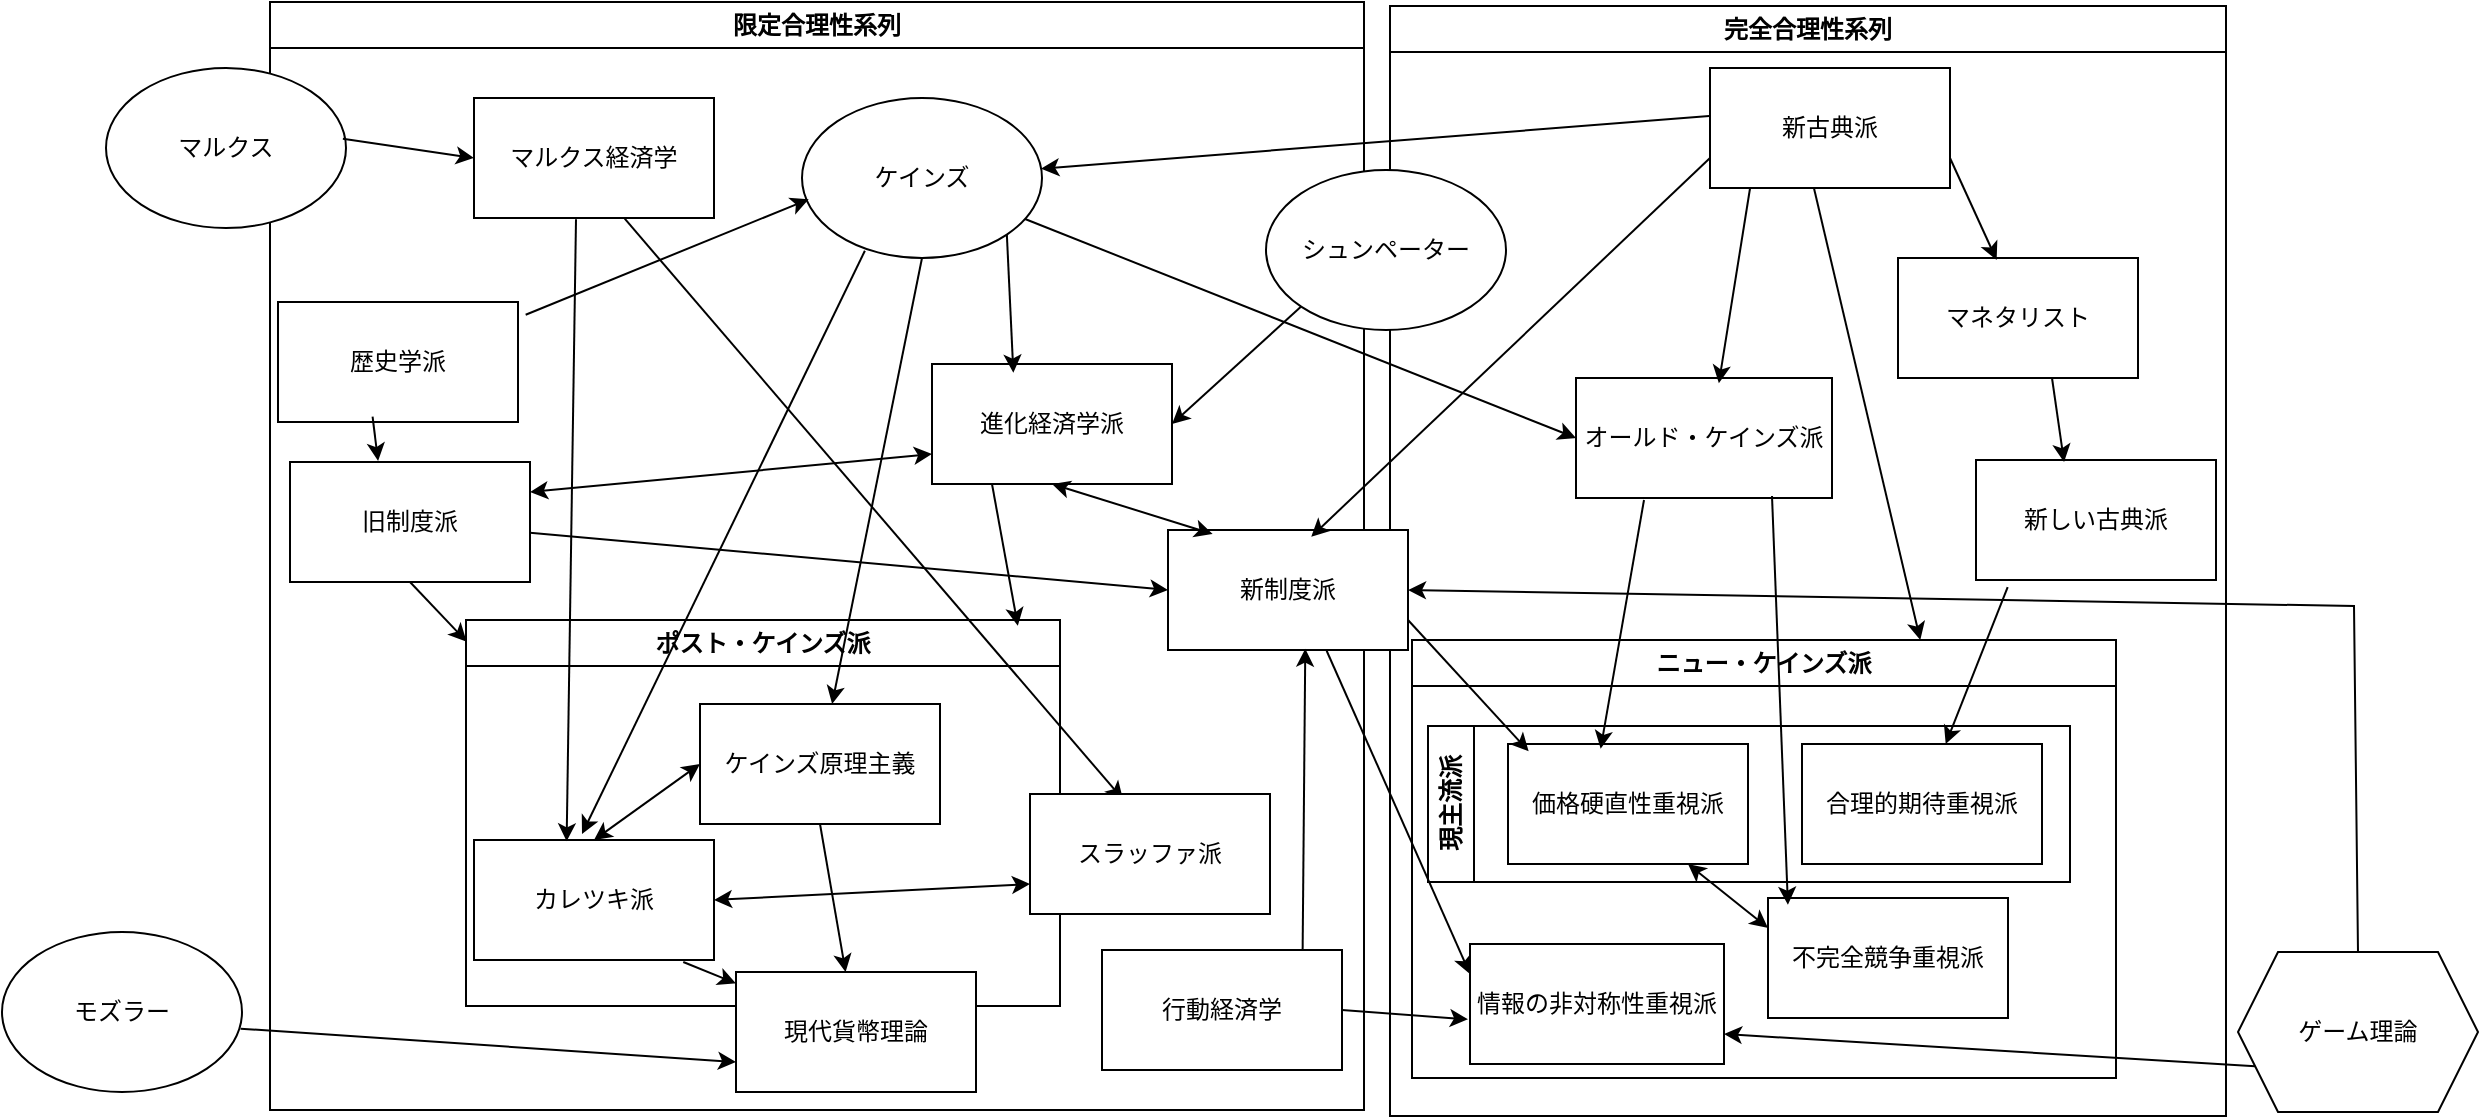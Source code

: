 <mxfile version="26.0.11">
  <diagram name="ページ1" id="boBP_XGhJ_DgbDZFJ40Q">
    <mxGraphModel dx="2206" dy="1002" grid="0" gridSize="10" guides="1" tooltips="1" connect="1" arrows="1" fold="1" page="0" pageScale="1" pageWidth="827" pageHeight="1169" math="0" shadow="0">
      <root>
        <mxCell id="0" />
        <mxCell id="1" parent="0" />
        <mxCell id="AHDUkJMj8YiW-9V-rh8S-30" value="ポスト・ケインズ派" style="swimlane;whiteSpace=wrap;html=1;" parent="1" vertex="1">
          <mxGeometry x="-375" y="216" width="297" height="193" as="geometry" />
        </mxCell>
        <mxCell id="AHDUkJMj8YiW-9V-rh8S-4" value="ケインズ原理主義" style="rounded=0;whiteSpace=wrap;html=1;" parent="AHDUkJMj8YiW-9V-rh8S-30" vertex="1">
          <mxGeometry x="117" y="42" width="120" height="60" as="geometry" />
        </mxCell>
        <mxCell id="AHDUkJMj8YiW-9V-rh8S-34" value="カレツキ派" style="rounded=0;whiteSpace=wrap;html=1;" parent="AHDUkJMj8YiW-9V-rh8S-30" vertex="1">
          <mxGeometry x="4" y="110" width="120" height="60" as="geometry" />
        </mxCell>
        <mxCell id="AHDUkJMj8YiW-9V-rh8S-49" value="" style="endArrow=classic;startArrow=classic;html=1;rounded=0;entryX=0;entryY=0.5;entryDx=0;entryDy=0;exitX=0.5;exitY=0;exitDx=0;exitDy=0;" parent="AHDUkJMj8YiW-9V-rh8S-30" source="AHDUkJMj8YiW-9V-rh8S-34" target="AHDUkJMj8YiW-9V-rh8S-4" edge="1">
          <mxGeometry width="50" height="50" relative="1" as="geometry">
            <mxPoint x="163" y="67" as="sourcePoint" />
            <mxPoint x="566" y="-23" as="targetPoint" />
          </mxGeometry>
        </mxCell>
        <mxCell id="AHDUkJMj8YiW-9V-rh8S-65" value="限定合理性系列" style="swimlane;whiteSpace=wrap;html=1;" parent="1" vertex="1">
          <mxGeometry x="-473" y="-93" width="547" height="554" as="geometry" />
        </mxCell>
        <mxCell id="AHDUkJMj8YiW-9V-rh8S-7" value="マルクス経済学" style="rounded=0;whiteSpace=wrap;html=1;" parent="AHDUkJMj8YiW-9V-rh8S-65" vertex="1">
          <mxGeometry x="102" y="48" width="120" height="60" as="geometry" />
        </mxCell>
        <mxCell id="AHDUkJMj8YiW-9V-rh8S-68" value="" style="endArrow=classic;html=1;rounded=0;entryX=0.388;entryY=0.047;entryDx=0;entryDy=0;exitX=0.628;exitY=1.006;exitDx=0;exitDy=0;exitPerimeter=0;entryPerimeter=0;" parent="AHDUkJMj8YiW-9V-rh8S-65" source="AHDUkJMj8YiW-9V-rh8S-7" target="AHDUkJMj8YiW-9V-rh8S-43" edge="1">
          <mxGeometry width="50" height="50" relative="1" as="geometry">
            <mxPoint x="-141" y="293" as="sourcePoint" />
            <mxPoint x="-91" y="243" as="targetPoint" />
          </mxGeometry>
        </mxCell>
        <mxCell id="AHDUkJMj8YiW-9V-rh8S-3" value="旧制度派" style="rounded=0;whiteSpace=wrap;html=1;" parent="AHDUkJMj8YiW-9V-rh8S-65" vertex="1">
          <mxGeometry x="10" y="230" width="120" height="60" as="geometry" />
        </mxCell>
        <mxCell id="VeQA7fgHVSpjSWg_4I_0-2" value="行動経済学" style="rounded=0;whiteSpace=wrap;html=1;" vertex="1" parent="AHDUkJMj8YiW-9V-rh8S-65">
          <mxGeometry x="416" y="474" width="120" height="60" as="geometry" />
        </mxCell>
        <mxCell id="AHDUkJMj8YiW-9V-rh8S-43" value="スラッファ派" style="rounded=0;whiteSpace=wrap;html=1;" parent="AHDUkJMj8YiW-9V-rh8S-65" vertex="1">
          <mxGeometry x="380" y="396" width="120" height="60" as="geometry" />
        </mxCell>
        <mxCell id="AHDUkJMj8YiW-9V-rh8S-5" value="ケインズ" style="ellipse;whiteSpace=wrap;html=1;" parent="1" vertex="1">
          <mxGeometry x="-207" y="-45" width="120" height="80" as="geometry" />
        </mxCell>
        <mxCell id="AHDUkJMj8YiW-9V-rh8S-8" value="進化経済学派" style="rounded=0;whiteSpace=wrap;html=1;" parent="1" vertex="1">
          <mxGeometry x="-142" y="88" width="120" height="60" as="geometry" />
        </mxCell>
        <mxCell id="AHDUkJMj8YiW-9V-rh8S-9" value="歴史学派" style="rounded=0;whiteSpace=wrap;html=1;" parent="1" vertex="1">
          <mxGeometry x="-469" y="57" width="120" height="60" as="geometry" />
        </mxCell>
        <mxCell id="AHDUkJMj8YiW-9V-rh8S-14" value="完全合理性系列" style="swimlane;whiteSpace=wrap;html=1;" parent="1" vertex="1">
          <mxGeometry x="87" y="-91" width="418" height="555" as="geometry" />
        </mxCell>
        <mxCell id="AHDUkJMj8YiW-9V-rh8S-15" value="ニュー・ケインズ派" style="swimlane;whiteSpace=wrap;html=1;" parent="AHDUkJMj8YiW-9V-rh8S-14" vertex="1">
          <mxGeometry x="11" y="317" width="352" height="219" as="geometry" />
        </mxCell>
        <mxCell id="AHDUkJMj8YiW-9V-rh8S-18" value="不完全競争重視派" style="rounded=0;whiteSpace=wrap;html=1;" parent="AHDUkJMj8YiW-9V-rh8S-15" vertex="1">
          <mxGeometry x="178" y="129" width="120" height="60" as="geometry" />
        </mxCell>
        <mxCell id="AHDUkJMj8YiW-9V-rh8S-19" value="現主流派" style="swimlane;horizontal=0;whiteSpace=wrap;html=1;" parent="AHDUkJMj8YiW-9V-rh8S-15" vertex="1">
          <mxGeometry x="8" y="43" width="321" height="78" as="geometry" />
        </mxCell>
        <mxCell id="AHDUkJMj8YiW-9V-rh8S-16" value="合理的期待重視派" style="rounded=0;whiteSpace=wrap;html=1;" parent="AHDUkJMj8YiW-9V-rh8S-19" vertex="1">
          <mxGeometry x="187" y="9" width="120" height="60" as="geometry" />
        </mxCell>
        <mxCell id="AHDUkJMj8YiW-9V-rh8S-12" value="価格硬直性重視派" style="rounded=0;whiteSpace=wrap;html=1;" parent="AHDUkJMj8YiW-9V-rh8S-19" vertex="1">
          <mxGeometry x="40" y="9" width="120" height="60" as="geometry" />
        </mxCell>
        <mxCell id="AHDUkJMj8YiW-9V-rh8S-53" value="" style="endArrow=classic;startArrow=classic;html=1;rounded=0;entryX=0.75;entryY=1;entryDx=0;entryDy=0;exitX=0;exitY=0.25;exitDx=0;exitDy=0;" parent="AHDUkJMj8YiW-9V-rh8S-15" source="AHDUkJMj8YiW-9V-rh8S-18" target="AHDUkJMj8YiW-9V-rh8S-12" edge="1">
          <mxGeometry width="50" height="50" relative="1" as="geometry">
            <mxPoint x="-112" y="229" as="sourcePoint" />
            <mxPoint x="-62" y="179" as="targetPoint" />
          </mxGeometry>
        </mxCell>
        <mxCell id="VeQA7fgHVSpjSWg_4I_0-1" value="情報の非対称性重視派" style="rounded=0;whiteSpace=wrap;html=1;" vertex="1" parent="AHDUkJMj8YiW-9V-rh8S-15">
          <mxGeometry x="29" y="152" width="127" height="60" as="geometry" />
        </mxCell>
        <mxCell id="AHDUkJMj8YiW-9V-rh8S-6" value="新しい古典派" style="rounded=0;whiteSpace=wrap;html=1;" parent="AHDUkJMj8YiW-9V-rh8S-14" vertex="1">
          <mxGeometry x="293" y="227" width="120" height="60" as="geometry" />
        </mxCell>
        <mxCell id="AHDUkJMj8YiW-9V-rh8S-10" value="マネタリスト" style="rounded=0;whiteSpace=wrap;html=1;" parent="AHDUkJMj8YiW-9V-rh8S-14" vertex="1">
          <mxGeometry x="254" y="126" width="120" height="60" as="geometry" />
        </mxCell>
        <mxCell id="AHDUkJMj8YiW-9V-rh8S-11" value="オールド・ケインズ派" style="rounded=0;whiteSpace=wrap;html=1;" parent="AHDUkJMj8YiW-9V-rh8S-14" vertex="1">
          <mxGeometry x="93" y="186" width="128" height="60" as="geometry" />
        </mxCell>
        <mxCell id="AHDUkJMj8YiW-9V-rh8S-23" value="" style="endArrow=classic;html=1;rounded=0;exitX=0.132;exitY=1.059;exitDx=0;exitDy=0;exitPerimeter=0;" parent="AHDUkJMj8YiW-9V-rh8S-14" source="AHDUkJMj8YiW-9V-rh8S-6" target="AHDUkJMj8YiW-9V-rh8S-16" edge="1">
          <mxGeometry width="50" height="50" relative="1" as="geometry">
            <mxPoint x="74" y="308" as="sourcePoint" />
            <mxPoint x="124" y="258" as="targetPoint" />
          </mxGeometry>
        </mxCell>
        <mxCell id="AHDUkJMj8YiW-9V-rh8S-38" value="シュンペーター" style="ellipse;whiteSpace=wrap;html=1;" parent="AHDUkJMj8YiW-9V-rh8S-14" vertex="1">
          <mxGeometry x="-62" y="82" width="120" height="80" as="geometry" />
        </mxCell>
        <mxCell id="AHDUkJMj8YiW-9V-rh8S-2" value="新制度派" style="rounded=0;whiteSpace=wrap;html=1;" parent="AHDUkJMj8YiW-9V-rh8S-14" vertex="1">
          <mxGeometry x="-111" y="262" width="120" height="60" as="geometry" />
        </mxCell>
        <mxCell id="AHDUkJMj8YiW-9V-rh8S-32" value="" style="endArrow=classic;html=1;rounded=0;exitX=1;exitY=0.75;exitDx=0;exitDy=0;entryX=0.086;entryY=0.061;entryDx=0;entryDy=0;entryPerimeter=0;" parent="AHDUkJMj8YiW-9V-rh8S-14" source="AHDUkJMj8YiW-9V-rh8S-2" target="AHDUkJMj8YiW-9V-rh8S-12" edge="1">
          <mxGeometry width="50" height="50" relative="1" as="geometry">
            <mxPoint x="74" y="308" as="sourcePoint" />
            <mxPoint x="124" y="258" as="targetPoint" />
          </mxGeometry>
        </mxCell>
        <mxCell id="AHDUkJMj8YiW-9V-rh8S-24" value="" style="endArrow=classic;html=1;rounded=0;entryX=0.367;entryY=0.017;entryDx=0;entryDy=0;entryPerimeter=0;" parent="AHDUkJMj8YiW-9V-rh8S-14" edge="1" target="AHDUkJMj8YiW-9V-rh8S-6">
          <mxGeometry width="50" height="50" relative="1" as="geometry">
            <mxPoint x="331" y="186" as="sourcePoint" />
            <mxPoint x="346" y="245" as="targetPoint" />
          </mxGeometry>
        </mxCell>
        <mxCell id="VeQA7fgHVSpjSWg_4I_0-15" value="" style="endArrow=classic;html=1;rounded=0;entryX=0;entryY=0.25;entryDx=0;entryDy=0;exitX=0.661;exitY=1.006;exitDx=0;exitDy=0;exitPerimeter=0;" edge="1" parent="AHDUkJMj8YiW-9V-rh8S-14" source="AHDUkJMj8YiW-9V-rh8S-2" target="VeQA7fgHVSpjSWg_4I_0-1">
          <mxGeometry width="50" height="50" relative="1" as="geometry">
            <mxPoint x="-666" y="367" as="sourcePoint" />
            <mxPoint x="-616" y="317" as="targetPoint" />
          </mxGeometry>
        </mxCell>
        <mxCell id="AHDUkJMj8YiW-9V-rh8S-21" value="" style="endArrow=classic;html=1;rounded=0;entryX=0.386;entryY=0.039;entryDx=0;entryDy=0;entryPerimeter=0;" parent="1" target="AHDUkJMj8YiW-9V-rh8S-12" edge="1">
          <mxGeometry width="50" height="50" relative="1" as="geometry">
            <mxPoint x="214" y="156" as="sourcePoint" />
            <mxPoint x="181" y="288" as="targetPoint" />
          </mxGeometry>
        </mxCell>
        <mxCell id="AHDUkJMj8YiW-9V-rh8S-22" value="" style="endArrow=classic;html=1;rounded=0;entryX=0.083;entryY=0.056;entryDx=0;entryDy=0;entryPerimeter=0;" parent="1" target="AHDUkJMj8YiW-9V-rh8S-18" edge="1">
          <mxGeometry width="50" height="50" relative="1" as="geometry">
            <mxPoint x="278" y="154" as="sourcePoint" />
            <mxPoint x="213" y="165" as="targetPoint" />
          </mxGeometry>
        </mxCell>
        <mxCell id="AHDUkJMj8YiW-9V-rh8S-25" value="" style="endArrow=classic;html=1;rounded=0;exitX=0.167;exitY=1;exitDx=0;exitDy=0;entryX=0.558;entryY=0.044;entryDx=0;entryDy=0;entryPerimeter=0;exitPerimeter=0;" parent="1" source="AHDUkJMj8YiW-9V-rh8S-1" target="AHDUkJMj8YiW-9V-rh8S-11" edge="1">
          <mxGeometry width="50" height="50" relative="1" as="geometry">
            <mxPoint x="163" y="215" as="sourcePoint" />
            <mxPoint x="255" y="92" as="targetPoint" />
          </mxGeometry>
        </mxCell>
        <mxCell id="AHDUkJMj8YiW-9V-rh8S-26" value="" style="endArrow=classic;html=1;rounded=0;entryX=0.411;entryY=0.017;entryDx=0;entryDy=0;entryPerimeter=0;exitX=1;exitY=0.75;exitDx=0;exitDy=0;" parent="1" target="AHDUkJMj8YiW-9V-rh8S-10" edge="1" source="AHDUkJMj8YiW-9V-rh8S-1">
          <mxGeometry width="50" height="50" relative="1" as="geometry">
            <mxPoint x="398" y="9" as="sourcePoint" />
            <mxPoint x="213" y="165" as="targetPoint" />
          </mxGeometry>
        </mxCell>
        <mxCell id="AHDUkJMj8YiW-9V-rh8S-28" value="" style="endArrow=classic;html=1;rounded=0;exitX=0.5;exitY=1;exitDx=0;exitDy=0;" parent="1" source="AHDUkJMj8YiW-9V-rh8S-5" target="AHDUkJMj8YiW-9V-rh8S-4" edge="1">
          <mxGeometry width="50" height="50" relative="1" as="geometry">
            <mxPoint x="163" y="215" as="sourcePoint" />
            <mxPoint x="213" y="165" as="targetPoint" />
          </mxGeometry>
        </mxCell>
        <mxCell id="AHDUkJMj8YiW-9V-rh8S-31" value="" style="endArrow=classic;html=1;rounded=0;entryX=0;entryY=0.5;entryDx=0;entryDy=0;" parent="1" source="AHDUkJMj8YiW-9V-rh8S-3" target="AHDUkJMj8YiW-9V-rh8S-2" edge="1">
          <mxGeometry width="50" height="50" relative="1" as="geometry">
            <mxPoint x="163" y="215" as="sourcePoint" />
            <mxPoint x="213" y="165" as="targetPoint" />
          </mxGeometry>
        </mxCell>
        <mxCell id="AHDUkJMj8YiW-9V-rh8S-33" value="" style="endArrow=classic;html=1;rounded=0;exitX=0;exitY=0.75;exitDx=0;exitDy=0;entryX=0.597;entryY=0.056;entryDx=0;entryDy=0;entryPerimeter=0;" parent="1" source="AHDUkJMj8YiW-9V-rh8S-1" target="AHDUkJMj8YiW-9V-rh8S-2" edge="1">
          <mxGeometry width="50" height="50" relative="1" as="geometry">
            <mxPoint x="163" y="215" as="sourcePoint" />
            <mxPoint x="213" y="165" as="targetPoint" />
          </mxGeometry>
        </mxCell>
        <mxCell id="AHDUkJMj8YiW-9V-rh8S-35" value="マルクス" style="ellipse;whiteSpace=wrap;html=1;" parent="1" vertex="1">
          <mxGeometry x="-555" y="-60" width="120" height="80" as="geometry" />
        </mxCell>
        <mxCell id="AHDUkJMj8YiW-9V-rh8S-36" value="" style="endArrow=classic;html=1;rounded=0;exitX=0.987;exitY=0.442;exitDx=0;exitDy=0;entryX=0;entryY=0.5;entryDx=0;entryDy=0;exitPerimeter=0;" parent="1" source="AHDUkJMj8YiW-9V-rh8S-35" target="AHDUkJMj8YiW-9V-rh8S-7" edge="1">
          <mxGeometry width="50" height="50" relative="1" as="geometry">
            <mxPoint x="163" y="215" as="sourcePoint" />
            <mxPoint x="213" y="165" as="targetPoint" />
          </mxGeometry>
        </mxCell>
        <mxCell id="AHDUkJMj8YiW-9V-rh8S-39" value="" style="endArrow=classic;html=1;rounded=0;exitX=0;exitY=1;exitDx=0;exitDy=0;entryX=1;entryY=0.5;entryDx=0;entryDy=0;" parent="1" source="AHDUkJMj8YiW-9V-rh8S-38" target="AHDUkJMj8YiW-9V-rh8S-8" edge="1">
          <mxGeometry width="50" height="50" relative="1" as="geometry">
            <mxPoint x="163" y="215" as="sourcePoint" />
            <mxPoint x="213" y="165" as="targetPoint" />
          </mxGeometry>
        </mxCell>
        <mxCell id="AHDUkJMj8YiW-9V-rh8S-40" value="" style="endArrow=classic;html=1;rounded=0;exitX=0.01;exitY=0.398;exitDx=0;exitDy=0;exitPerimeter=0;" parent="1" target="AHDUkJMj8YiW-9V-rh8S-5" edge="1" source="AHDUkJMj8YiW-9V-rh8S-1">
          <mxGeometry width="50" height="50" relative="1" as="geometry">
            <mxPoint x="319" y="-35" as="sourcePoint" />
            <mxPoint x="213" y="165" as="targetPoint" />
          </mxGeometry>
        </mxCell>
        <mxCell id="AHDUkJMj8YiW-9V-rh8S-41" value="" style="endArrow=classic;html=1;rounded=0;exitX=0.394;exitY=0.956;exitDx=0;exitDy=0;exitPerimeter=0;entryX=0.367;entryY=-0.008;entryDx=0;entryDy=0;entryPerimeter=0;" parent="1" source="AHDUkJMj8YiW-9V-rh8S-9" target="AHDUkJMj8YiW-9V-rh8S-3" edge="1">
          <mxGeometry width="50" height="50" relative="1" as="geometry">
            <mxPoint x="163" y="215" as="sourcePoint" />
            <mxPoint x="-481" y="218" as="targetPoint" />
          </mxGeometry>
        </mxCell>
        <mxCell id="AHDUkJMj8YiW-9V-rh8S-29" value="" style="endArrow=classic;html=1;rounded=0;exitX=0.425;exitY=1.011;exitDx=0;exitDy=0;exitPerimeter=0;entryX=0.386;entryY=0.011;entryDx=0;entryDy=0;entryPerimeter=0;" parent="1" source="AHDUkJMj8YiW-9V-rh8S-7" target="AHDUkJMj8YiW-9V-rh8S-34" edge="1">
          <mxGeometry width="50" height="50" relative="1" as="geometry">
            <mxPoint x="163" y="215" as="sourcePoint" />
            <mxPoint x="-327" y="122" as="targetPoint" />
          </mxGeometry>
        </mxCell>
        <mxCell id="AHDUkJMj8YiW-9V-rh8S-44" value="" style="endArrow=classic;html=1;rounded=0;exitX=0.5;exitY=1;exitDx=0;exitDy=0;entryX=0.001;entryY=0.056;entryDx=0;entryDy=0;entryPerimeter=0;" parent="1" source="AHDUkJMj8YiW-9V-rh8S-3" target="AHDUkJMj8YiW-9V-rh8S-30" edge="1">
          <mxGeometry width="50" height="50" relative="1" as="geometry">
            <mxPoint x="163" y="215" as="sourcePoint" />
            <mxPoint x="213" y="165" as="targetPoint" />
          </mxGeometry>
        </mxCell>
        <mxCell id="AHDUkJMj8YiW-9V-rh8S-47" value="現代貨幣理論" style="rounded=0;whiteSpace=wrap;html=1;" parent="1" vertex="1">
          <mxGeometry x="-240" y="392" width="120" height="60" as="geometry" />
        </mxCell>
        <mxCell id="AHDUkJMj8YiW-9V-rh8S-46" value="" style="endArrow=classic;html=1;rounded=0;exitX=0.5;exitY=1;exitDx=0;exitDy=0;" parent="1" source="AHDUkJMj8YiW-9V-rh8S-4" target="AHDUkJMj8YiW-9V-rh8S-47" edge="1">
          <mxGeometry width="50" height="50" relative="1" as="geometry">
            <mxPoint x="163" y="286" as="sourcePoint" />
            <mxPoint x="-130" y="414" as="targetPoint" />
          </mxGeometry>
        </mxCell>
        <mxCell id="AHDUkJMj8YiW-9V-rh8S-54" value="" style="endArrow=classic;html=1;rounded=0;exitX=0.872;exitY=1.017;exitDx=0;exitDy=0;exitPerimeter=0;" parent="1" source="AHDUkJMj8YiW-9V-rh8S-34" target="AHDUkJMj8YiW-9V-rh8S-47" edge="1">
          <mxGeometry width="50" height="50" relative="1" as="geometry">
            <mxPoint x="163" y="286" as="sourcePoint" />
            <mxPoint x="213" y="236" as="targetPoint" />
          </mxGeometry>
        </mxCell>
        <mxCell id="AHDUkJMj8YiW-9V-rh8S-55" value="" style="endArrow=classic;html=1;rounded=0;exitX=0.994;exitY=0.604;exitDx=0;exitDy=0;entryX=0;entryY=0.75;entryDx=0;entryDy=0;exitPerimeter=0;" parent="1" source="AHDUkJMj8YiW-9V-rh8S-56" target="AHDUkJMj8YiW-9V-rh8S-47" edge="1">
          <mxGeometry width="50" height="50" relative="1" as="geometry">
            <mxPoint x="-247" y="545" as="sourcePoint" />
            <mxPoint x="-197" y="495" as="targetPoint" />
          </mxGeometry>
        </mxCell>
        <mxCell id="AHDUkJMj8YiW-9V-rh8S-56" value="モズラー" style="ellipse;whiteSpace=wrap;html=1;" parent="1" vertex="1">
          <mxGeometry x="-607" y="372" width="120" height="80" as="geometry" />
        </mxCell>
        <mxCell id="AHDUkJMj8YiW-9V-rh8S-50" value="" style="endArrow=classic;startArrow=classic;html=1;rounded=0;entryX=1;entryY=0.5;entryDx=0;entryDy=0;exitX=0;exitY=0.75;exitDx=0;exitDy=0;" parent="1" source="AHDUkJMj8YiW-9V-rh8S-43" target="AHDUkJMj8YiW-9V-rh8S-34" edge="1">
          <mxGeometry width="50" height="50" relative="1" as="geometry">
            <mxPoint x="163" y="286" as="sourcePoint" />
            <mxPoint x="213" y="236" as="targetPoint" />
          </mxGeometry>
        </mxCell>
        <mxCell id="AHDUkJMj8YiW-9V-rh8S-58" value="" style="endArrow=classic;html=1;rounded=0;entryX=0.339;entryY=0.072;entryDx=0;entryDy=0;entryPerimeter=0;exitX=1;exitY=1;exitDx=0;exitDy=0;" parent="1" source="AHDUkJMj8YiW-9V-rh8S-5" target="AHDUkJMj8YiW-9V-rh8S-8" edge="1">
          <mxGeometry width="50" height="50" relative="1" as="geometry">
            <mxPoint x="163" y="299" as="sourcePoint" />
            <mxPoint x="213" y="249" as="targetPoint" />
          </mxGeometry>
        </mxCell>
        <mxCell id="AHDUkJMj8YiW-9V-rh8S-59" value="" style="endArrow=classic;startArrow=classic;html=1;rounded=0;entryX=0.5;entryY=1;entryDx=0;entryDy=0;exitX=0.186;exitY=0.033;exitDx=0;exitDy=0;exitPerimeter=0;" parent="1" source="AHDUkJMj8YiW-9V-rh8S-2" target="AHDUkJMj8YiW-9V-rh8S-8" edge="1">
          <mxGeometry width="50" height="50" relative="1" as="geometry">
            <mxPoint x="-128" y="166" as="sourcePoint" />
            <mxPoint x="-78" y="116" as="targetPoint" />
          </mxGeometry>
        </mxCell>
        <mxCell id="AHDUkJMj8YiW-9V-rh8S-60" value="" style="endArrow=classic;html=1;rounded=0;exitX=1.032;exitY=0.106;exitDx=0;exitDy=0;exitPerimeter=0;entryX=0.028;entryY=0.633;entryDx=0;entryDy=0;entryPerimeter=0;" parent="1" source="AHDUkJMj8YiW-9V-rh8S-9" target="AHDUkJMj8YiW-9V-rh8S-5" edge="1">
          <mxGeometry width="50" height="50" relative="1" as="geometry">
            <mxPoint x="-415" y="50" as="sourcePoint" />
            <mxPoint x="209" y="90" as="targetPoint" />
          </mxGeometry>
        </mxCell>
        <mxCell id="AHDUkJMj8YiW-9V-rh8S-61" value="" style="endArrow=classic;startArrow=classic;html=1;rounded=0;entryX=0;entryY=0.75;entryDx=0;entryDy=0;exitX=1;exitY=0.25;exitDx=0;exitDy=0;" parent="1" source="AHDUkJMj8YiW-9V-rh8S-3" target="AHDUkJMj8YiW-9V-rh8S-8" edge="1">
          <mxGeometry width="50" height="50" relative="1" as="geometry">
            <mxPoint x="-279" y="161" as="sourcePoint" />
            <mxPoint x="208" y="90" as="targetPoint" />
          </mxGeometry>
        </mxCell>
        <mxCell id="AHDUkJMj8YiW-9V-rh8S-63" value="" style="endArrow=classic;html=1;rounded=0;exitX=0.25;exitY=1;exitDx=0;exitDy=0;entryX=0.929;entryY=0.015;entryDx=0;entryDy=0;entryPerimeter=0;" parent="1" source="AHDUkJMj8YiW-9V-rh8S-8" target="AHDUkJMj8YiW-9V-rh8S-30" edge="1">
          <mxGeometry width="50" height="50" relative="1" as="geometry">
            <mxPoint x="158" y="300" as="sourcePoint" />
            <mxPoint x="208" y="250" as="targetPoint" />
          </mxGeometry>
        </mxCell>
        <mxCell id="AHDUkJMj8YiW-9V-rh8S-64" value="" style="endArrow=classic;html=1;rounded=0;entryX=0;entryY=0.5;entryDx=0;entryDy=0;" parent="1" source="AHDUkJMj8YiW-9V-rh8S-5" target="AHDUkJMj8YiW-9V-rh8S-11" edge="1">
          <mxGeometry width="50" height="50" relative="1" as="geometry">
            <mxPoint x="71" y="209" as="sourcePoint" />
            <mxPoint x="121" y="159" as="targetPoint" />
          </mxGeometry>
        </mxCell>
        <mxCell id="AHDUkJMj8YiW-9V-rh8S-67" value="" style="endArrow=classic;html=1;rounded=0;exitX=0.262;exitY=0.955;exitDx=0;exitDy=0;exitPerimeter=0;" parent="1" source="AHDUkJMj8YiW-9V-rh8S-5" edge="1">
          <mxGeometry width="50" height="50" relative="1" as="geometry">
            <mxPoint x="-569" y="220" as="sourcePoint" />
            <mxPoint x="-317" y="323" as="targetPoint" />
          </mxGeometry>
        </mxCell>
        <mxCell id="AHDUkJMj8YiW-9V-rh8S-69" value="" style="endArrow=classic;html=1;rounded=0;exitX=0.433;exitY=1;exitDx=0;exitDy=0;exitPerimeter=0;entryX=0.722;entryY=0;entryDx=0;entryDy=0;entryPerimeter=0;" parent="1" source="AHDUkJMj8YiW-9V-rh8S-1" target="AHDUkJMj8YiW-9V-rh8S-15" edge="1">
          <mxGeometry width="50" height="50" relative="1" as="geometry">
            <mxPoint x="313" y="257" as="sourcePoint" />
            <mxPoint x="363" y="207" as="targetPoint" />
          </mxGeometry>
        </mxCell>
        <mxCell id="VeQA7fgHVSpjSWg_4I_0-3" value="" style="endArrow=classic;html=1;rounded=0;entryX=0.572;entryY=0.989;entryDx=0;entryDy=0;entryPerimeter=0;exitX=0.836;exitY=0;exitDx=0;exitDy=0;exitPerimeter=0;" edge="1" parent="1" source="VeQA7fgHVSpjSWg_4I_0-2" target="AHDUkJMj8YiW-9V-rh8S-2">
          <mxGeometry width="50" height="50" relative="1" as="geometry">
            <mxPoint x="49" y="377" as="sourcePoint" />
            <mxPoint x="97.711" y="333" as="targetPoint" />
          </mxGeometry>
        </mxCell>
        <mxCell id="VeQA7fgHVSpjSWg_4I_0-4" value="" style="endArrow=classic;html=1;rounded=0;entryX=-0.008;entryY=0.628;entryDx=0;entryDy=0;entryPerimeter=0;exitX=1;exitY=0.5;exitDx=0;exitDy=0;" edge="1" parent="1" source="VeQA7fgHVSpjSWg_4I_0-2" target="VeQA7fgHVSpjSWg_4I_0-1">
          <mxGeometry width="50" height="50" relative="1" as="geometry">
            <mxPoint x="56" y="447" as="sourcePoint" />
            <mxPoint x="106" y="397" as="targetPoint" />
          </mxGeometry>
        </mxCell>
        <mxCell id="VeQA7fgHVSpjSWg_4I_0-11" value="ゲーム理論" style="shape=hexagon;perimeter=hexagonPerimeter2;whiteSpace=wrap;html=1;fixedSize=1;" vertex="1" parent="1">
          <mxGeometry x="511" y="382" width="120" height="80" as="geometry" />
        </mxCell>
        <mxCell id="VeQA7fgHVSpjSWg_4I_0-12" value="" style="endArrow=classic;html=1;rounded=0;" edge="1" parent="1" target="AHDUkJMj8YiW-9V-rh8S-1">
          <mxGeometry width="50" height="50" relative="1" as="geometry">
            <mxPoint x="319" y="-35" as="sourcePoint" />
            <mxPoint x="-87" y="-9" as="targetPoint" />
          </mxGeometry>
        </mxCell>
        <mxCell id="AHDUkJMj8YiW-9V-rh8S-1" value="新古典派" style="rounded=0;whiteSpace=wrap;html=1;" parent="1" vertex="1">
          <mxGeometry x="247" y="-60" width="120" height="60" as="geometry" />
        </mxCell>
        <mxCell id="VeQA7fgHVSpjSWg_4I_0-13" value="" style="endArrow=classic;html=1;rounded=0;entryX=1;entryY=0.75;entryDx=0;entryDy=0;exitX=0;exitY=0.75;exitDx=0;exitDy=0;" edge="1" parent="1" source="VeQA7fgHVSpjSWg_4I_0-11" target="VeQA7fgHVSpjSWg_4I_0-1">
          <mxGeometry width="50" height="50" relative="1" as="geometry">
            <mxPoint x="272" y="212" as="sourcePoint" />
            <mxPoint x="322" y="162" as="targetPoint" />
          </mxGeometry>
        </mxCell>
        <mxCell id="VeQA7fgHVSpjSWg_4I_0-14" value="" style="endArrow=classic;html=1;rounded=0;exitX=0.5;exitY=0;exitDx=0;exitDy=0;entryX=1;entryY=0.5;entryDx=0;entryDy=0;" edge="1" parent="1" source="VeQA7fgHVSpjSWg_4I_0-11" target="AHDUkJMj8YiW-9V-rh8S-2">
          <mxGeometry width="50" height="50" relative="1" as="geometry">
            <mxPoint x="565" y="337" as="sourcePoint" />
            <mxPoint x="615" y="287" as="targetPoint" />
            <Array as="points">
              <mxPoint x="569" y="209" />
            </Array>
          </mxGeometry>
        </mxCell>
      </root>
    </mxGraphModel>
  </diagram>
</mxfile>
